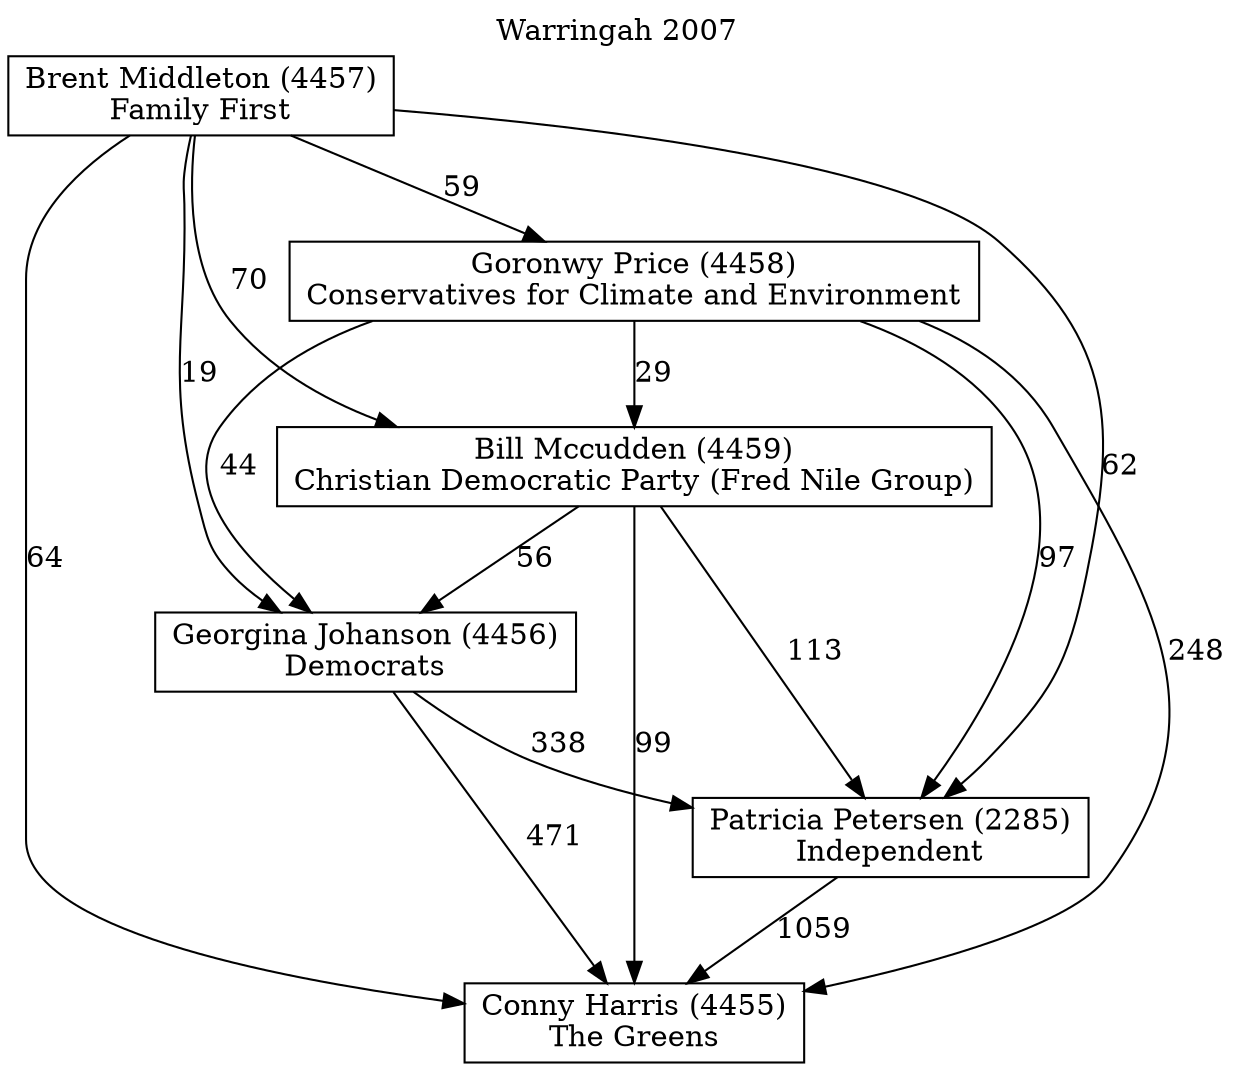 // House preference flow
digraph "Conny Harris (4455)_Warringah_2007" {
	graph [label="Warringah 2007" labelloc=t mclimit=10]
	node [shape=box]
	"Bill Mccudden (4459)" [label="Bill Mccudden (4459)
Christian Democratic Party (Fred Nile Group)"]
	"Brent Middleton (4457)" [label="Brent Middleton (4457)
Family First"]
	"Conny Harris (4455)" [label="Conny Harris (4455)
The Greens"]
	"Georgina Johanson (4456)" [label="Georgina Johanson (4456)
Democrats"]
	"Goronwy Price (4458)" [label="Goronwy Price (4458)
Conservatives for Climate and Environment"]
	"Patricia Petersen (2285)" [label="Patricia Petersen (2285)
Independent"]
	"Bill Mccudden (4459)" -> "Conny Harris (4455)" [label=99]
	"Bill Mccudden (4459)" -> "Georgina Johanson (4456)" [label=56]
	"Bill Mccudden (4459)" -> "Patricia Petersen (2285)" [label=113]
	"Brent Middleton (4457)" -> "Bill Mccudden (4459)" [label=70]
	"Brent Middleton (4457)" -> "Conny Harris (4455)" [label=64]
	"Brent Middleton (4457)" -> "Georgina Johanson (4456)" [label=19]
	"Brent Middleton (4457)" -> "Goronwy Price (4458)" [label=59]
	"Brent Middleton (4457)" -> "Patricia Petersen (2285)" [label=62]
	"Georgina Johanson (4456)" -> "Conny Harris (4455)" [label=471]
	"Georgina Johanson (4456)" -> "Patricia Petersen (2285)" [label=338]
	"Goronwy Price (4458)" -> "Bill Mccudden (4459)" [label=29]
	"Goronwy Price (4458)" -> "Conny Harris (4455)" [label=248]
	"Goronwy Price (4458)" -> "Georgina Johanson (4456)" [label=44]
	"Goronwy Price (4458)" -> "Patricia Petersen (2285)" [label=97]
	"Patricia Petersen (2285)" -> "Conny Harris (4455)" [label=1059]
}
